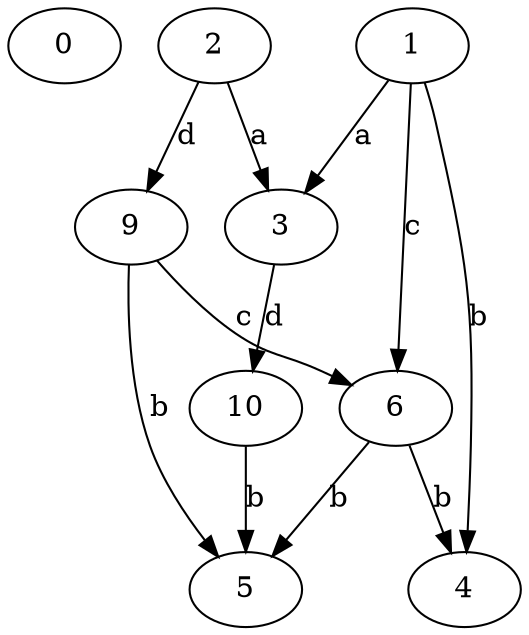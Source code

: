 strict digraph  {
0;
2;
3;
4;
5;
1;
6;
9;
10;
2 -> 3  [label=a];
2 -> 9  [label=d];
3 -> 10  [label=d];
1 -> 3  [label=a];
1 -> 4  [label=b];
1 -> 6  [label=c];
6 -> 4  [label=b];
6 -> 5  [label=b];
9 -> 5  [label=b];
9 -> 6  [label=c];
10 -> 5  [label=b];
}
